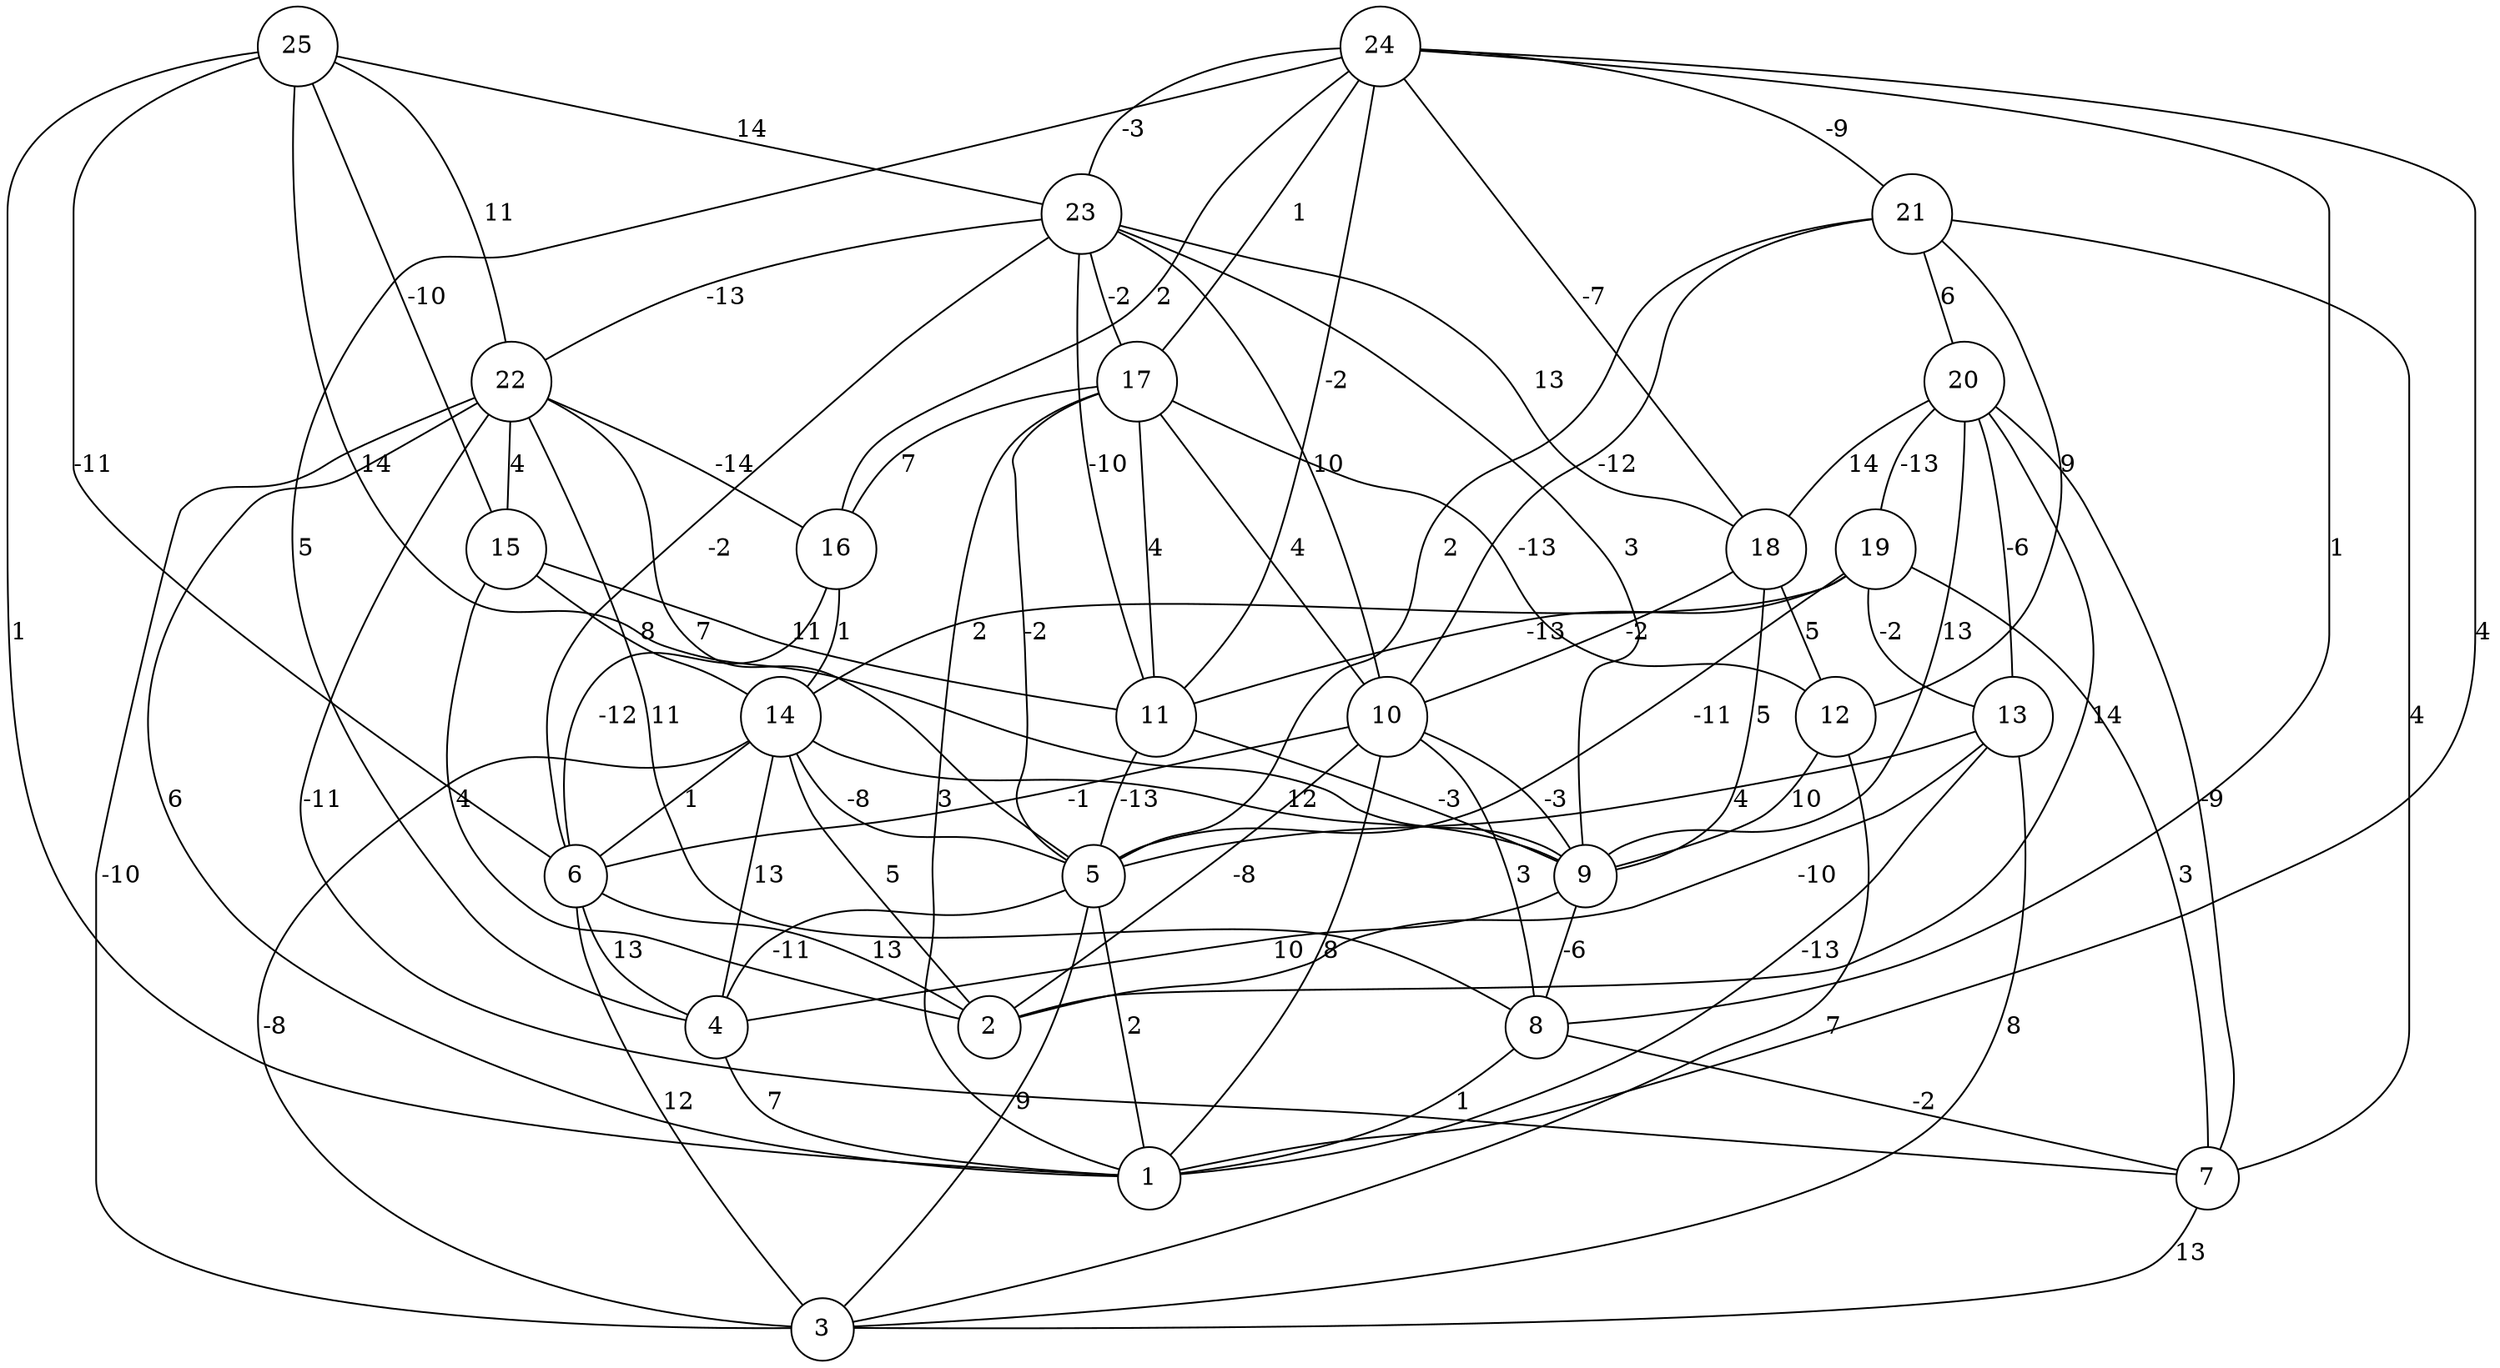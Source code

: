 graph { 
	 fontname="Helvetica,Arial,sans-serif" 
	 node [shape = circle]; 
	 25 -- 1 [label = "1"];
	 25 -- 6 [label = "-11"];
	 25 -- 9 [label = "14"];
	 25 -- 15 [label = "-10"];
	 25 -- 22 [label = "11"];
	 25 -- 23 [label = "14"];
	 24 -- 1 [label = "4"];
	 24 -- 4 [label = "5"];
	 24 -- 8 [label = "1"];
	 24 -- 11 [label = "-2"];
	 24 -- 16 [label = "2"];
	 24 -- 17 [label = "1"];
	 24 -- 18 [label = "-7"];
	 24 -- 21 [label = "-9"];
	 24 -- 23 [label = "-3"];
	 23 -- 6 [label = "-2"];
	 23 -- 9 [label = "3"];
	 23 -- 10 [label = "10"];
	 23 -- 11 [label = "-10"];
	 23 -- 17 [label = "-2"];
	 23 -- 18 [label = "13"];
	 23 -- 22 [label = "-13"];
	 22 -- 1 [label = "6"];
	 22 -- 3 [label = "-10"];
	 22 -- 5 [label = "7"];
	 22 -- 7 [label = "-11"];
	 22 -- 8 [label = "11"];
	 22 -- 15 [label = "4"];
	 22 -- 16 [label = "-14"];
	 21 -- 5 [label = "2"];
	 21 -- 7 [label = "4"];
	 21 -- 10 [label = "-12"];
	 21 -- 12 [label = "9"];
	 21 -- 20 [label = "6"];
	 20 -- 2 [label = "14"];
	 20 -- 7 [label = "-9"];
	 20 -- 9 [label = "13"];
	 20 -- 13 [label = "-6"];
	 20 -- 18 [label = "14"];
	 20 -- 19 [label = "-13"];
	 19 -- 5 [label = "-11"];
	 19 -- 7 [label = "3"];
	 19 -- 11 [label = "-13"];
	 19 -- 13 [label = "-2"];
	 19 -- 14 [label = "2"];
	 18 -- 9 [label = "5"];
	 18 -- 10 [label = "-2"];
	 18 -- 12 [label = "5"];
	 17 -- 1 [label = "3"];
	 17 -- 5 [label = "-2"];
	 17 -- 10 [label = "4"];
	 17 -- 11 [label = "4"];
	 17 -- 12 [label = "-13"];
	 17 -- 16 [label = "7"];
	 16 -- 6 [label = "-12"];
	 16 -- 14 [label = "1"];
	 15 -- 2 [label = "4"];
	 15 -- 11 [label = "11"];
	 15 -- 14 [label = "8"];
	 14 -- 2 [label = "5"];
	 14 -- 3 [label = "-8"];
	 14 -- 4 [label = "13"];
	 14 -- 5 [label = "-8"];
	 14 -- 6 [label = "1"];
	 14 -- 9 [label = "12"];
	 13 -- 1 [label = "-13"];
	 13 -- 2 [label = "-10"];
	 13 -- 3 [label = "8"];
	 13 -- 5 [label = "4"];
	 12 -- 3 [label = "7"];
	 12 -- 9 [label = "10"];
	 11 -- 5 [label = "-13"];
	 11 -- 9 [label = "-3"];
	 10 -- 1 [label = "8"];
	 10 -- 2 [label = "-8"];
	 10 -- 6 [label = "-1"];
	 10 -- 8 [label = "3"];
	 10 -- 9 [label = "-3"];
	 9 -- 4 [label = "10"];
	 9 -- 8 [label = "-6"];
	 8 -- 1 [label = "1"];
	 8 -- 7 [label = "-2"];
	 7 -- 3 [label = "13"];
	 6 -- 2 [label = "13"];
	 6 -- 3 [label = "12"];
	 6 -- 4 [label = "13"];
	 5 -- 1 [label = "2"];
	 5 -- 3 [label = "9"];
	 5 -- 4 [label = "-11"];
	 4 -- 1 [label = "7"];
	 1;
	 2;
	 3;
	 4;
	 5;
	 6;
	 7;
	 8;
	 9;
	 10;
	 11;
	 12;
	 13;
	 14;
	 15;
	 16;
	 17;
	 18;
	 19;
	 20;
	 21;
	 22;
	 23;
	 24;
	 25;
}
